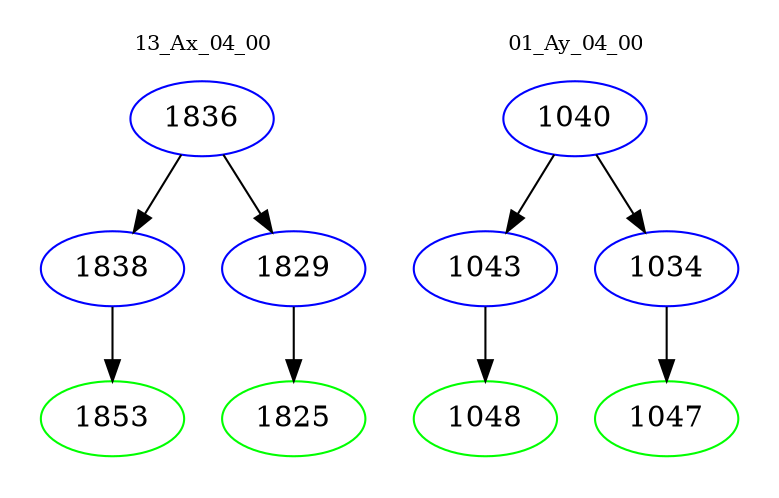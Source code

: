 digraph{
subgraph cluster_0 {
color = white
label = "13_Ax_04_00";
fontsize=10;
T0_1836 [label="1836", color="blue"]
T0_1836 -> T0_1838 [color="black"]
T0_1838 [label="1838", color="blue"]
T0_1838 -> T0_1853 [color="black"]
T0_1853 [label="1853", color="green"]
T0_1836 -> T0_1829 [color="black"]
T0_1829 [label="1829", color="blue"]
T0_1829 -> T0_1825 [color="black"]
T0_1825 [label="1825", color="green"]
}
subgraph cluster_1 {
color = white
label = "01_Ay_04_00";
fontsize=10;
T1_1040 [label="1040", color="blue"]
T1_1040 -> T1_1043 [color="black"]
T1_1043 [label="1043", color="blue"]
T1_1043 -> T1_1048 [color="black"]
T1_1048 [label="1048", color="green"]
T1_1040 -> T1_1034 [color="black"]
T1_1034 [label="1034", color="blue"]
T1_1034 -> T1_1047 [color="black"]
T1_1047 [label="1047", color="green"]
}
}
